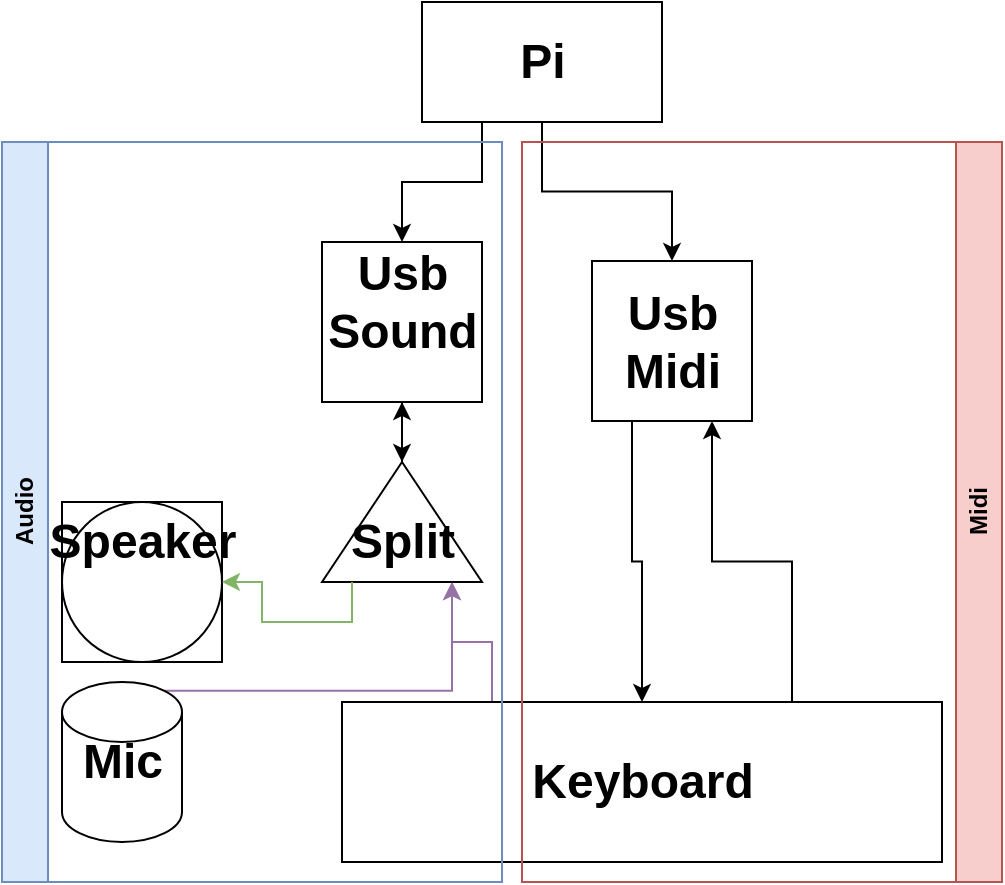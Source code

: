 <mxfile version="22.1.11" type="github">
  <diagram name="Page-1" id="4B9jpGBqQ3x6xvoNsicl">
    <mxGraphModel dx="897" dy="486" grid="1" gridSize="10" guides="1" tooltips="1" connect="1" arrows="1" fold="1" page="1" pageScale="1" pageWidth="850" pageHeight="1100" math="0" shadow="0">
      <root>
        <mxCell id="0" />
        <mxCell id="1" parent="0" />
        <mxCell id="4cGv64t_xksQdGtosFKX-18" style="edgeStyle=orthogonalEdgeStyle;rounded=0;orthogonalLoop=1;jettySize=auto;html=1;exitX=0.5;exitY=1;exitDx=0;exitDy=0;entryX=0.5;entryY=0;entryDx=0;entryDy=0;" edge="1" parent="1" source="4cGv64t_xksQdGtosFKX-2" target="4cGv64t_xksQdGtosFKX-12">
          <mxGeometry relative="1" as="geometry" />
        </mxCell>
        <mxCell id="4cGv64t_xksQdGtosFKX-22" style="edgeStyle=orthogonalEdgeStyle;rounded=0;orthogonalLoop=1;jettySize=auto;html=1;exitX=0.25;exitY=1;exitDx=0;exitDy=0;entryX=0.5;entryY=0;entryDx=0;entryDy=0;" edge="1" parent="1" source="4cGv64t_xksQdGtosFKX-2" target="4cGv64t_xksQdGtosFKX-19">
          <mxGeometry relative="1" as="geometry" />
        </mxCell>
        <mxCell id="4cGv64t_xksQdGtosFKX-2" value="" style="rounded=0;whiteSpace=wrap;html=1;" vertex="1" parent="1">
          <mxGeometry x="300" y="120" width="120" height="60" as="geometry" />
        </mxCell>
        <mxCell id="4cGv64t_xksQdGtosFKX-6" value="Pi" style="text;strokeColor=none;fillColor=none;html=1;fontSize=24;fontStyle=1;verticalAlign=middle;align=center;" vertex="1" parent="1">
          <mxGeometry x="310" y="130" width="100" height="40" as="geometry" />
        </mxCell>
        <mxCell id="4cGv64t_xksQdGtosFKX-27" style="edgeStyle=orthogonalEdgeStyle;rounded=0;orthogonalLoop=1;jettySize=auto;html=1;exitX=0.75;exitY=0;exitDx=0;exitDy=0;entryX=0.75;entryY=1;entryDx=0;entryDy=0;" edge="1" parent="1" source="4cGv64t_xksQdGtosFKX-7" target="4cGv64t_xksQdGtosFKX-12">
          <mxGeometry relative="1" as="geometry" />
        </mxCell>
        <mxCell id="4cGv64t_xksQdGtosFKX-36" style="edgeStyle=orthogonalEdgeStyle;rounded=0;orthogonalLoop=1;jettySize=auto;html=1;exitX=0.25;exitY=0;exitDx=0;exitDy=0;entryX=0.75;entryY=1;entryDx=0;entryDy=0;fillColor=#e1d5e7;strokeColor=#9673a6;" edge="1" parent="1" source="4cGv64t_xksQdGtosFKX-7" target="4cGv64t_xksQdGtosFKX-33">
          <mxGeometry relative="1" as="geometry" />
        </mxCell>
        <mxCell id="4cGv64t_xksQdGtosFKX-7" value="" style="rounded=0;whiteSpace=wrap;html=1;" vertex="1" parent="1">
          <mxGeometry x="260" y="470" width="300" height="80" as="geometry" />
        </mxCell>
        <mxCell id="4cGv64t_xksQdGtosFKX-8" value="Keyboard" style="text;strokeColor=none;fillColor=none;html=1;fontSize=24;fontStyle=1;verticalAlign=middle;align=center;" vertex="1" parent="1">
          <mxGeometry x="360" y="490" width="100" height="40" as="geometry" />
        </mxCell>
        <mxCell id="4cGv64t_xksQdGtosFKX-25" style="edgeStyle=orthogonalEdgeStyle;rounded=0;orthogonalLoop=1;jettySize=auto;html=1;exitX=0.25;exitY=1;exitDx=0;exitDy=0;entryX=0.5;entryY=0;entryDx=0;entryDy=0;" edge="1" parent="1" source="4cGv64t_xksQdGtosFKX-12" target="4cGv64t_xksQdGtosFKX-7">
          <mxGeometry relative="1" as="geometry" />
        </mxCell>
        <mxCell id="4cGv64t_xksQdGtosFKX-37" style="edgeStyle=orthogonalEdgeStyle;rounded=0;orthogonalLoop=1;jettySize=auto;html=1;exitX=0.5;exitY=1;exitDx=0;exitDy=0;entryX=1;entryY=0.5;entryDx=0;entryDy=0;" edge="1" parent="1" source="4cGv64t_xksQdGtosFKX-19" target="4cGv64t_xksQdGtosFKX-32">
          <mxGeometry relative="1" as="geometry" />
        </mxCell>
        <mxCell id="4cGv64t_xksQdGtosFKX-19" value="" style="whiteSpace=wrap;html=1;aspect=fixed;" vertex="1" parent="1">
          <mxGeometry x="250" y="240" width="80" height="80" as="geometry" />
        </mxCell>
        <mxCell id="4cGv64t_xksQdGtosFKX-20" value="Usb&lt;br&gt;Sound" style="text;strokeColor=none;fillColor=none;html=1;fontSize=24;fontStyle=1;verticalAlign=middle;align=center;" vertex="1" parent="1">
          <mxGeometry x="240" y="250" width="100" height="40" as="geometry" />
        </mxCell>
        <mxCell id="4cGv64t_xksQdGtosFKX-28" value="" style="whiteSpace=wrap;html=1;aspect=fixed;" vertex="1" parent="1">
          <mxGeometry x="120" y="370" width="80" height="80" as="geometry" />
        </mxCell>
        <mxCell id="4cGv64t_xksQdGtosFKX-29" value="" style="ellipse;whiteSpace=wrap;html=1;aspect=fixed;" vertex="1" parent="1">
          <mxGeometry x="120" y="370" width="80" height="80" as="geometry" />
        </mxCell>
        <mxCell id="4cGv64t_xksQdGtosFKX-38" style="edgeStyle=orthogonalEdgeStyle;rounded=0;orthogonalLoop=1;jettySize=auto;html=1;exitX=1;exitY=0.5;exitDx=0;exitDy=0;entryX=0.5;entryY=1;entryDx=0;entryDy=0;" edge="1" parent="1" source="4cGv64t_xksQdGtosFKX-32" target="4cGv64t_xksQdGtosFKX-19">
          <mxGeometry relative="1" as="geometry" />
        </mxCell>
        <mxCell id="4cGv64t_xksQdGtosFKX-32" value="" style="triangle;whiteSpace=wrap;html=1;direction=north;" vertex="1" parent="1">
          <mxGeometry x="250" y="350" width="80" height="60" as="geometry" />
        </mxCell>
        <mxCell id="4cGv64t_xksQdGtosFKX-35" style="edgeStyle=orthogonalEdgeStyle;rounded=0;orthogonalLoop=1;jettySize=auto;html=1;exitX=0.25;exitY=1;exitDx=0;exitDy=0;entryX=1;entryY=0.5;entryDx=0;entryDy=0;fillColor=#d5e8d4;strokeColor=#82b366;" edge="1" parent="1" source="4cGv64t_xksQdGtosFKX-33" target="4cGv64t_xksQdGtosFKX-28">
          <mxGeometry relative="1" as="geometry" />
        </mxCell>
        <mxCell id="4cGv64t_xksQdGtosFKX-33" value="Split" style="text;strokeColor=none;fillColor=none;html=1;fontSize=24;fontStyle=1;verticalAlign=middle;align=center;" vertex="1" parent="1">
          <mxGeometry x="240" y="370" width="100" height="40" as="geometry" />
        </mxCell>
        <mxCell id="4cGv64t_xksQdGtosFKX-34" value="Speaker" style="text;strokeColor=none;fillColor=none;html=1;fontSize=24;fontStyle=1;verticalAlign=middle;align=center;" vertex="1" parent="1">
          <mxGeometry x="110" y="370" width="100" height="40" as="geometry" />
        </mxCell>
        <mxCell id="4cGv64t_xksQdGtosFKX-41" style="edgeStyle=orthogonalEdgeStyle;rounded=0;orthogonalLoop=1;jettySize=auto;html=1;exitX=0.855;exitY=0;exitDx=0;exitDy=4.35;exitPerimeter=0;entryX=0.75;entryY=1;entryDx=0;entryDy=0;fillColor=#e1d5e7;strokeColor=#9673a6;" edge="1" parent="1" source="4cGv64t_xksQdGtosFKX-39" target="4cGv64t_xksQdGtosFKX-33">
          <mxGeometry relative="1" as="geometry" />
        </mxCell>
        <mxCell id="4cGv64t_xksQdGtosFKX-39" value="" style="shape=cylinder3;whiteSpace=wrap;html=1;boundedLbl=1;backgroundOutline=1;size=15;" vertex="1" parent="1">
          <mxGeometry x="120" y="460" width="60" height="80" as="geometry" />
        </mxCell>
        <mxCell id="4cGv64t_xksQdGtosFKX-40" value="Mic" style="text;strokeColor=none;fillColor=none;html=1;fontSize=24;fontStyle=1;verticalAlign=middle;align=center;" vertex="1" parent="1">
          <mxGeometry x="100" y="480" width="100" height="40" as="geometry" />
        </mxCell>
        <mxCell id="4cGv64t_xksQdGtosFKX-42" value="Audio" style="swimlane;horizontal=0;whiteSpace=wrap;html=1;fillColor=#dae8fc;strokeColor=#6c8ebf;" vertex="1" parent="1">
          <mxGeometry x="90" y="190" width="250" height="370" as="geometry" />
        </mxCell>
        <mxCell id="4cGv64t_xksQdGtosFKX-43" value="Midi" style="swimlane;horizontal=0;whiteSpace=wrap;html=1;direction=west;fillColor=#f8cecc;strokeColor=#b85450;" vertex="1" parent="1">
          <mxGeometry x="350" y="190" width="240" height="370" as="geometry" />
        </mxCell>
        <mxCell id="4cGv64t_xksQdGtosFKX-12" value="" style="whiteSpace=wrap;html=1;aspect=fixed;" vertex="1" parent="4cGv64t_xksQdGtosFKX-43">
          <mxGeometry x="35" y="59.5" width="80" height="80" as="geometry" />
        </mxCell>
        <mxCell id="4cGv64t_xksQdGtosFKX-13" value="Usb&lt;br&gt;Midi" style="text;strokeColor=none;fillColor=none;html=1;fontSize=24;fontStyle=1;verticalAlign=middle;align=center;" vertex="1" parent="4cGv64t_xksQdGtosFKX-43">
          <mxGeometry x="25" y="80" width="100" height="39" as="geometry" />
        </mxCell>
      </root>
    </mxGraphModel>
  </diagram>
</mxfile>

